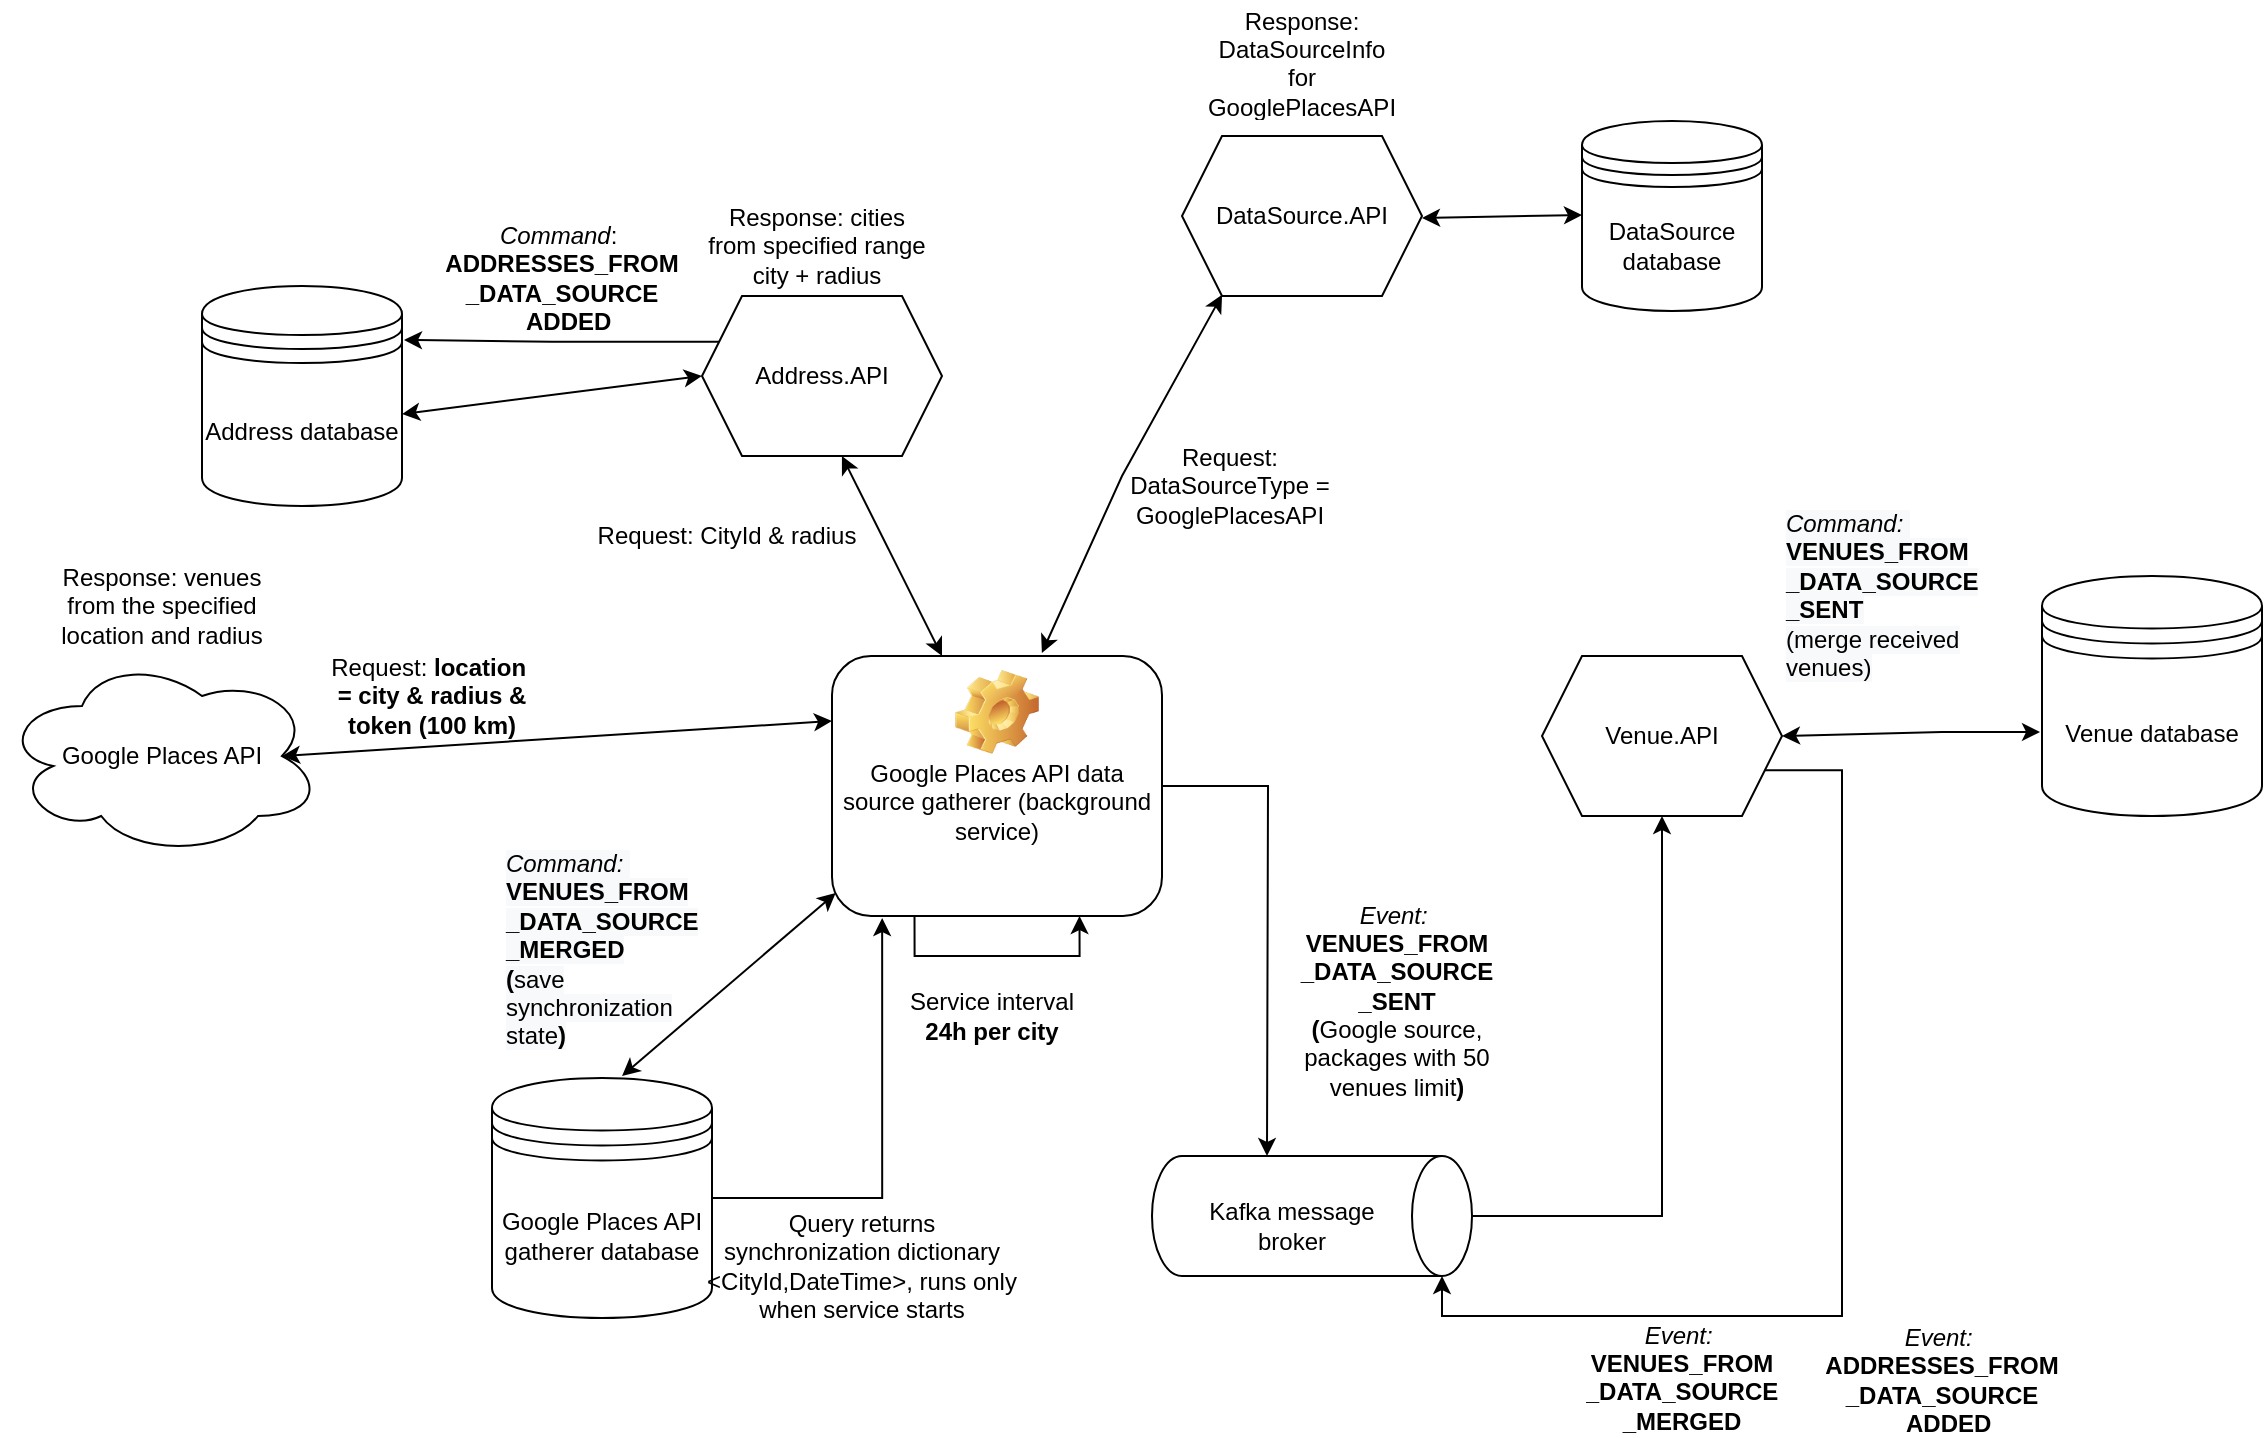 <mxfile version="17.4.0" type="device"><diagram id="FZ87USwbbYQv3T8iRw9N" name="Page-1"><mxGraphModel dx="2020" dy="1468" grid="1" gridSize="10" guides="1" tooltips="1" connect="1" arrows="1" fold="1" page="1" pageScale="1" pageWidth="850" pageHeight="1100" math="0" shadow="0"><root><mxCell id="0"/><mxCell id="1" parent="0"/><mxCell id="aXozymAC3EgRaPl77OjW-3" value="" style="endArrow=classic;startArrow=classic;html=1;rounded=0;exitX=0.18;exitY=0;exitDx=0;exitDy=0;exitPerimeter=0;entryX=0.583;entryY=1;entryDx=0;entryDy=0;entryPerimeter=0;" parent="1" target="aXozymAC3EgRaPl77OjW-12" edge="1"><mxGeometry width="50" height="50" relative="1" as="geometry"><mxPoint x="80" y="390" as="sourcePoint"/><mxPoint x="13" y="310" as="targetPoint"/></mxGeometry></mxCell><UserObject label="Request: &lt;b&gt;location&amp;nbsp; = city &amp;amp; radius &amp;amp; token (100 km)&lt;/b&gt;" placeholders="1" name="Variable" id="aXozymAC3EgRaPl77OjW-5"><mxCell style="text;html=1;strokeColor=none;fillColor=none;align=center;verticalAlign=middle;whiteSpace=wrap;overflow=hidden;" parent="1" vertex="1"><mxGeometry x="-230" y="385" width="110" height="50" as="geometry"/></mxCell></UserObject><mxCell id="aXozymAC3EgRaPl77OjW-8" value="Venue database" style="shape=datastore;whiteSpace=wrap;html=1;" parent="1" vertex="1"><mxGeometry x="630" y="350" width="110" height="120" as="geometry"/></mxCell><mxCell id="aXozymAC3EgRaPl77OjW-29" style="edgeStyle=orthogonalEdgeStyle;rounded=0;orthogonalLoop=1;jettySize=auto;html=1;exitX=1;exitY=0.5;exitDx=0;exitDy=0;entryX=0;entryY=0;entryDx=0;entryDy=112.5;entryPerimeter=0;" parent="1" source="aXozymAC3EgRaPl77OjW-9" edge="1"><mxGeometry relative="1" as="geometry"><mxPoint x="242.5" y="640" as="targetPoint"/></mxGeometry></mxCell><mxCell id="aXozymAC3EgRaPl77OjW-9" value="&lt;span style=&quot;font-weight: 400&quot;&gt;Google Places API data source gatherer (background service)&lt;br&gt;&lt;br&gt;&lt;/span&gt;&lt;span style=&quot;font-weight: 400&quot;&gt;&lt;br&gt;&lt;/span&gt;" style="label;whiteSpace=wrap;html=1;align=center;verticalAlign=bottom;spacingLeft=0;spacingBottom=4;imageAlign=center;imageVerticalAlign=top;image=img/clipart/Gear_128x128.png" parent="1" vertex="1"><mxGeometry x="25" y="390" width="165" height="130" as="geometry"/></mxCell><mxCell id="aXozymAC3EgRaPl77OjW-10" value="&lt;font face=&quot;helvetica&quot;&gt;Google Places API&lt;br&gt;&lt;/font&gt;" style="ellipse;shape=cloud;whiteSpace=wrap;html=1;" parent="1" vertex="1"><mxGeometry x="-390" y="390" width="160" height="100" as="geometry"/></mxCell><mxCell id="aXozymAC3EgRaPl77OjW-47" style="edgeStyle=orthogonalEdgeStyle;rounded=0;orthogonalLoop=1;jettySize=auto;html=1;exitX=0;exitY=0.25;exitDx=0;exitDy=0;entryX=1.01;entryY=0.245;entryDx=0;entryDy=0;entryPerimeter=0;" parent="1" source="aXozymAC3EgRaPl77OjW-12" target="aXozymAC3EgRaPl77OjW-22" edge="1"><mxGeometry relative="1" as="geometry"/></mxCell><mxCell id="aXozymAC3EgRaPl77OjW-12" value="Address.API" style="shape=hexagon;perimeter=hexagonPerimeter2;whiteSpace=wrap;html=1;fixedSize=1;" parent="1" vertex="1"><mxGeometry x="-40" y="210" width="120" height="80" as="geometry"/></mxCell><mxCell id="aXozymAC3EgRaPl77OjW-13" value="" style="endArrow=classic;startArrow=classic;html=1;rounded=0;exitX=0;exitY=0.25;exitDx=0;exitDy=0;entryX=0.875;entryY=0.5;entryDx=0;entryDy=0;entryPerimeter=0;" parent="1" source="aXozymAC3EgRaPl77OjW-9" target="aXozymAC3EgRaPl77OjW-10" edge="1"><mxGeometry width="50" height="50" relative="1" as="geometry"><mxPoint x="172" y="360" as="sourcePoint"/><mxPoint x="105" y="280" as="targetPoint"/></mxGeometry></mxCell><UserObject label="Response: cities from specified range &lt;br&gt;city + radius" placeholders="1" name="Variable" id="aXozymAC3EgRaPl77OjW-14"><mxCell style="text;html=1;strokeColor=none;fillColor=none;align=center;verticalAlign=middle;whiteSpace=wrap;overflow=hidden;" parent="1" vertex="1"><mxGeometry x="-40" y="160" width="115" height="50" as="geometry"/></mxCell></UserObject><UserObject label="Response: venues from the specified location and radius" placeholders="1" name="Variable" id="aXozymAC3EgRaPl77OjW-15"><mxCell style="text;html=1;strokeColor=none;fillColor=none;align=center;verticalAlign=middle;whiteSpace=wrap;overflow=hidden;" parent="1" vertex="1"><mxGeometry x="-365" y="340" width="110" height="50" as="geometry"/></mxCell></UserObject><UserObject label="Request: CityId &amp;amp; radius" placeholders="1" name="Variable" id="aXozymAC3EgRaPl77OjW-18"><mxCell style="text;html=1;strokeColor=none;fillColor=none;align=center;verticalAlign=middle;whiteSpace=wrap;overflow=hidden;" parent="1" vertex="1"><mxGeometry x="-100" y="310" width="145" height="40" as="geometry"/></mxCell></UserObject><mxCell id="aXozymAC3EgRaPl77OjW-20" style="edgeStyle=orthogonalEdgeStyle;rounded=0;orthogonalLoop=1;jettySize=auto;html=1;exitX=0.25;exitY=1;exitDx=0;exitDy=0;entryX=0.75;entryY=1;entryDx=0;entryDy=0;" parent="1" source="aXozymAC3EgRaPl77OjW-9" target="aXozymAC3EgRaPl77OjW-9" edge="1"><mxGeometry relative="1" as="geometry"/></mxCell><UserObject label="Service interval&lt;br&gt;&lt;b&gt;24h per city&lt;br&gt;&lt;/b&gt;" placeholders="1" name="Variable" id="aXozymAC3EgRaPl77OjW-21"><mxCell style="text;html=1;strokeColor=none;fillColor=none;align=center;verticalAlign=middle;whiteSpace=wrap;overflow=hidden;" parent="1" vertex="1"><mxGeometry x="50" y="550" width="110" height="40" as="geometry"/></mxCell></UserObject><mxCell id="aXozymAC3EgRaPl77OjW-22" value="Address database" style="shape=datastore;whiteSpace=wrap;html=1;" parent="1" vertex="1"><mxGeometry x="-290" y="205" width="100" height="110" as="geometry"/></mxCell><mxCell id="aXozymAC3EgRaPl77OjW-24" value="" style="endArrow=classic;startArrow=classic;html=1;rounded=0;exitX=1;exitY=0.582;exitDx=0;exitDy=0;exitPerimeter=0;entryX=0;entryY=0.5;entryDx=0;entryDy=0;" parent="1" source="aXozymAC3EgRaPl77OjW-22" target="aXozymAC3EgRaPl77OjW-12" edge="1"><mxGeometry width="50" height="50" relative="1" as="geometry"><mxPoint x="-160" y="280" as="sourcePoint"/><mxPoint x="-110" y="230" as="targetPoint"/></mxGeometry></mxCell><mxCell id="aXozymAC3EgRaPl77OjW-49" style="edgeStyle=orthogonalEdgeStyle;rounded=0;orthogonalLoop=1;jettySize=auto;html=1;entryX=0.152;entryY=1.008;entryDx=0;entryDy=0;entryPerimeter=0;" parent="1" source="aXozymAC3EgRaPl77OjW-25" target="aXozymAC3EgRaPl77OjW-9" edge="1"><mxGeometry relative="1" as="geometry"/></mxCell><mxCell id="aXozymAC3EgRaPl77OjW-25" value="Google Places API gatherer database" style="shape=datastore;whiteSpace=wrap;html=1;" parent="1" vertex="1"><mxGeometry x="-145" y="601" width="110" height="120" as="geometry"/></mxCell><mxCell id="aXozymAC3EgRaPl77OjW-33" style="edgeStyle=orthogonalEdgeStyle;rounded=0;orthogonalLoop=1;jettySize=auto;html=1;exitX=0.5;exitY=0;exitDx=0;exitDy=0;exitPerimeter=0;entryX=0.5;entryY=1;entryDx=0;entryDy=0;entryPerimeter=0;" parent="1" source="aXozymAC3EgRaPl77OjW-26" target="aXozymAC3EgRaPl77OjW-34" edge="1"><mxGeometry relative="1" as="geometry"><mxPoint x="445" y="475" as="targetPoint"/></mxGeometry></mxCell><mxCell id="aXozymAC3EgRaPl77OjW-26" value="" style="shape=cylinder3;whiteSpace=wrap;html=1;boundedLbl=1;backgroundOutline=1;size=15;rotation=90;" parent="1" vertex="1"><mxGeometry x="235" y="590" width="60" height="160" as="geometry"/></mxCell><UserObject label="Kafka message broker" placeholders="1" name="Variable" id="aXozymAC3EgRaPl77OjW-28"><mxCell style="text;html=1;strokeColor=none;fillColor=none;align=center;verticalAlign=middle;whiteSpace=wrap;overflow=hidden;" parent="1" vertex="1"><mxGeometry x="200" y="650" width="110" height="50" as="geometry"/></mxCell></UserObject><UserObject label="&lt;i&gt;Event:&lt;/i&gt;&amp;nbsp;&lt;br&gt;&lt;b&gt;VENUES_FROM&lt;br&gt;_DATA_SOURCE&lt;br&gt;_SENT&lt;br&gt;(&lt;/b&gt;Google source, packages with 50 venues limit&lt;b&gt;)&lt;br&gt;&lt;/b&gt;&lt;span id=&quot;docs-internal-guid-235e24f0-7fff-371e-961f-cea09b1571f5&quot;&gt;&lt;div&gt;&lt;span style=&quot;font-size: 11pt ; font-family: &amp;#34;arial&amp;#34; ; background-color: transparent ; vertical-align: baseline&quot;&gt;&lt;br&gt;&lt;/span&gt;&lt;/div&gt;&lt;/span&gt;" placeholders="1" name="Variable" id="aXozymAC3EgRaPl77OjW-30"><mxCell style="text;html=1;strokeColor=none;fillColor=none;align=center;verticalAlign=middle;whiteSpace=wrap;overflow=hidden;" parent="1" vertex="1"><mxGeometry x="250" y="510" width="115" height="110" as="geometry"/></mxCell></UserObject><mxCell id="aXozymAC3EgRaPl77OjW-38" style="edgeStyle=orthogonalEdgeStyle;rounded=0;orthogonalLoop=1;jettySize=auto;html=1;exitX=1;exitY=0.75;exitDx=0;exitDy=0;entryX=1;entryY=0;entryDx=0;entryDy=15;entryPerimeter=0;" parent="1" source="aXozymAC3EgRaPl77OjW-34" target="aXozymAC3EgRaPl77OjW-26" edge="1"><mxGeometry relative="1" as="geometry"><Array as="points"><mxPoint x="530" y="447"/><mxPoint x="530" y="720"/><mxPoint x="330" y="720"/></Array></mxGeometry></mxCell><mxCell id="aXozymAC3EgRaPl77OjW-34" value="Venue.API" style="shape=hexagon;perimeter=hexagonPerimeter2;whiteSpace=wrap;html=1;fixedSize=1;" parent="1" vertex="1"><mxGeometry x="380" y="390" width="120" height="80" as="geometry"/></mxCell><mxCell id="aXozymAC3EgRaPl77OjW-36" value="" style="endArrow=classic;startArrow=classic;html=1;rounded=0;exitX=-0.009;exitY=0.65;exitDx=0;exitDy=0;exitPerimeter=0;entryX=1;entryY=0.5;entryDx=0;entryDy=0;" parent="1" source="aXozymAC3EgRaPl77OjW-8" target="aXozymAC3EgRaPl77OjW-34" edge="1"><mxGeometry width="50" height="50" relative="1" as="geometry"><mxPoint x="587" y="460" as="sourcePoint"/><mxPoint x="520" y="380" as="targetPoint"/><Array as="points"><mxPoint x="580" y="428"/></Array></mxGeometry></mxCell><UserObject label="&lt;i&gt;Event:&amp;nbsp;&lt;/i&gt;&lt;br&gt;&lt;b&gt;VENUES_FROM&lt;br&gt;_DATA_SOURCE&lt;br&gt;_MERGED&lt;br&gt;&lt;/b&gt;" placeholders="1" name="Variable" id="aXozymAC3EgRaPl77OjW-39"><mxCell style="text;html=1;strokeColor=none;fillColor=none;align=center;verticalAlign=middle;whiteSpace=wrap;overflow=hidden;" parent="1" vertex="1"><mxGeometry x="400" y="720" width="100" height="60" as="geometry"/></mxCell></UserObject><mxCell id="aXozymAC3EgRaPl77OjW-41" value="" style="endArrow=classic;startArrow=classic;html=1;rounded=0;exitX=0.591;exitY=-0.008;exitDx=0;exitDy=0;exitPerimeter=0;entryX=0.011;entryY=0.912;entryDx=0;entryDy=0;entryPerimeter=0;" parent="1" source="aXozymAC3EgRaPl77OjW-25" target="aXozymAC3EgRaPl77OjW-9" edge="1"><mxGeometry width="50" height="50" relative="1" as="geometry"><mxPoint x="-190" y="550.02" as="sourcePoint"/><mxPoint x="-70" y="480" as="targetPoint"/></mxGeometry></mxCell><mxCell id="aXozymAC3EgRaPl77OjW-42" value="&lt;i style=&quot;color: rgb(0 , 0 , 0) ; font-family: &amp;#34;helvetica&amp;#34; ; font-size: 12px ; letter-spacing: normal ; text-align: center ; text-indent: 0px ; text-transform: none ; word-spacing: 0px ; background-color: rgb(248 , 249 , 250) ; font-weight: 400&quot;&gt;Command:&amp;nbsp;&lt;/i&gt;&lt;br style=&quot;color: rgb(0 , 0 , 0) ; font-family: &amp;#34;helvetica&amp;#34; ; font-size: 12px ; font-style: normal ; letter-spacing: normal ; text-align: center ; text-indent: 0px ; text-transform: none ; word-spacing: 0px ; background-color: rgb(248 , 249 , 250) ; font-weight: 400&quot;&gt;&lt;b style=&quot;color: rgb(0 , 0 , 0) ; font-family: &amp;#34;helvetica&amp;#34; ; font-size: 12px ; font-style: normal ; letter-spacing: normal ; text-align: center ; text-indent: 0px ; text-transform: none ; word-spacing: 0px ; background-color: rgb(248 , 249 , 250)&quot;&gt;VENUES_FROM&lt;br&gt;_DATA_SOURCE&lt;br&gt;_MERGED&lt;br&gt;(&lt;/b&gt;&lt;span style=&quot;color: rgb(0 , 0 , 0) ; font-family: &amp;#34;helvetica&amp;#34; ; font-size: 12px ; font-style: normal ; letter-spacing: normal ; text-align: center ; text-indent: 0px ; text-transform: none ; word-spacing: 0px ; background-color: rgb(248 , 249 , 250)&quot;&gt;save synchronization state&lt;/span&gt;&lt;b style=&quot;color: rgb(0 , 0 , 0) ; font-family: &amp;#34;helvetica&amp;#34; ; font-size: 12px ; font-style: normal ; letter-spacing: normal ; text-align: center ; text-indent: 0px ; text-transform: none ; word-spacing: 0px ; background-color: rgb(248 , 249 , 250)&quot;&gt;)&lt;br&gt;&lt;/b&gt;" style="text;whiteSpace=wrap;html=1;" parent="1" vertex="1"><mxGeometry x="-140" y="480" width="110" height="110" as="geometry"/></mxCell><mxCell id="aXozymAC3EgRaPl77OjW-43" value="&lt;i style=&quot;color: rgb(0 , 0 , 0) ; font-family: &amp;#34;helvetica&amp;#34; ; font-size: 12px ; font-weight: 400 ; letter-spacing: normal ; text-align: center ; text-indent: 0px ; text-transform: none ; word-spacing: 0px ; background-color: rgb(248 , 249 , 250)&quot;&gt;Command:&amp;nbsp;&lt;/i&gt;&lt;br style=&quot;color: rgb(0 , 0 , 0) ; font-family: &amp;#34;helvetica&amp;#34; ; font-size: 12px ; font-style: normal ; font-weight: 400 ; letter-spacing: normal ; text-align: center ; text-indent: 0px ; text-transform: none ; word-spacing: 0px ; background-color: rgb(248 , 249 , 250)&quot;&gt;&lt;span style=&quot;color: rgb(0 , 0 , 0) ; font-family: &amp;#34;helvetica&amp;#34; ; font-size: 12px ; font-style: normal ; letter-spacing: normal ; text-align: center ; text-indent: 0px ; text-transform: none ; word-spacing: 0px ; background-color: rgb(248 , 249 , 250)&quot;&gt;&lt;b&gt;VENUES_FROM&lt;/b&gt;&lt;br&gt;&lt;b&gt;_DATA_SOURCE&lt;/b&gt;&lt;br&gt;&lt;b&gt;_SENT&lt;/b&gt;&lt;br&gt;(merge received venues)&lt;br&gt;&lt;/span&gt;" style="text;whiteSpace=wrap;html=1;" parent="1" vertex="1"><mxGeometry x="500" y="310" width="120" height="70" as="geometry"/></mxCell><UserObject label="&lt;i&gt;Event:&amp;nbsp;&lt;/i&gt;&lt;br&gt;&lt;b&gt;ADDRESSES_FROM&lt;br&gt;_DATA_SOURCE&lt;br&gt;_ADDED&lt;br&gt;&lt;/b&gt;" placeholders="1" name="Variable" id="aXozymAC3EgRaPl77OjW-46"><mxCell style="text;html=1;strokeColor=none;fillColor=none;align=center;verticalAlign=middle;whiteSpace=wrap;overflow=hidden;" parent="1" vertex="1"><mxGeometry x="520" y="721" width="120" height="59" as="geometry"/></mxCell></UserObject><UserObject label="&lt;i&gt;Command&lt;/i&gt;:&amp;nbsp;&lt;br&gt;&lt;b&gt;ADDRESSES_FROM&lt;br&gt;_DATA_SOURCE&lt;br&gt;_ADDED&lt;br&gt;&lt;/b&gt;" placeholders="1" name="Variable" id="aXozymAC3EgRaPl77OjW-48"><mxCell style="text;html=1;strokeColor=none;fillColor=none;align=center;verticalAlign=middle;whiteSpace=wrap;overflow=hidden;" parent="1" vertex="1"><mxGeometry x="-170" y="170" width="120" height="59" as="geometry"/></mxCell></UserObject><UserObject label="Query returns synchronization dictionary &amp;lt;CityId,DateTime&amp;gt;, runs only when service starts" placeholders="1" name="Variable" id="aXozymAC3EgRaPl77OjW-50"><mxCell style="text;html=1;strokeColor=none;fillColor=none;align=center;verticalAlign=middle;whiteSpace=wrap;overflow=hidden;" parent="1" vertex="1"><mxGeometry x="-40" y="660" width="160" height="70" as="geometry"/></mxCell></UserObject><mxCell id="67rfHsRen2Oyo8jmWdlv-1" value="DataSource.API" style="shape=hexagon;perimeter=hexagonPerimeter2;whiteSpace=wrap;html=1;fixedSize=1;" vertex="1" parent="1"><mxGeometry x="200" y="130" width="120" height="80" as="geometry"/></mxCell><mxCell id="67rfHsRen2Oyo8jmWdlv-2" value="DataSource&lt;br&gt;database" style="shape=datastore;whiteSpace=wrap;html=1;" vertex="1" parent="1"><mxGeometry x="400" y="122.5" width="90" height="95" as="geometry"/></mxCell><mxCell id="67rfHsRen2Oyo8jmWdlv-3" value="" style="endArrow=classic;startArrow=classic;html=1;rounded=0;entryX=1;entryY=0.5;entryDx=0;entryDy=0;" edge="1" parent="1"><mxGeometry width="50" height="50" relative="1" as="geometry"><mxPoint x="400" y="169.5" as="sourcePoint"/><mxPoint x="320" y="171" as="targetPoint"/><Array as="points"/></mxGeometry></mxCell><mxCell id="67rfHsRen2Oyo8jmWdlv-5" value="" style="endArrow=classic;startArrow=classic;html=1;rounded=0;entryX=0.636;entryY=-0.012;entryDx=0;entryDy=0;exitX=0.167;exitY=0.992;exitDx=0;exitDy=0;exitPerimeter=0;entryPerimeter=0;" edge="1" parent="1" source="67rfHsRen2Oyo8jmWdlv-1" target="aXozymAC3EgRaPl77OjW-9"><mxGeometry width="50" height="50" relative="1" as="geometry"><mxPoint x="200" y="315.0" as="sourcePoint"/><mxPoint x="120" y="316.5" as="targetPoint"/><Array as="points"><mxPoint x="170" y="300"/></Array></mxGeometry></mxCell><UserObject label="Request: DataSourceType = GooglePlacesAPI" placeholders="1" name="Variable" id="67rfHsRen2Oyo8jmWdlv-7"><mxCell style="text;html=1;strokeColor=none;fillColor=none;align=center;verticalAlign=middle;whiteSpace=wrap;overflow=hidden;" vertex="1" parent="1"><mxGeometry x="170" y="280" width="107.5" height="50" as="geometry"/></mxCell></UserObject><UserObject label="Response: DataSourceInfo&lt;br&gt;for GooglePlacesAPI" placeholders="1" name="Variable" id="67rfHsRen2Oyo8jmWdlv-8"><mxCell style="text;html=1;strokeColor=none;fillColor=none;align=center;verticalAlign=middle;whiteSpace=wrap;overflow=hidden;" vertex="1" parent="1"><mxGeometry x="206.25" y="62.5" width="107.5" height="60" as="geometry"/></mxCell></UserObject></root></mxGraphModel></diagram></mxfile>